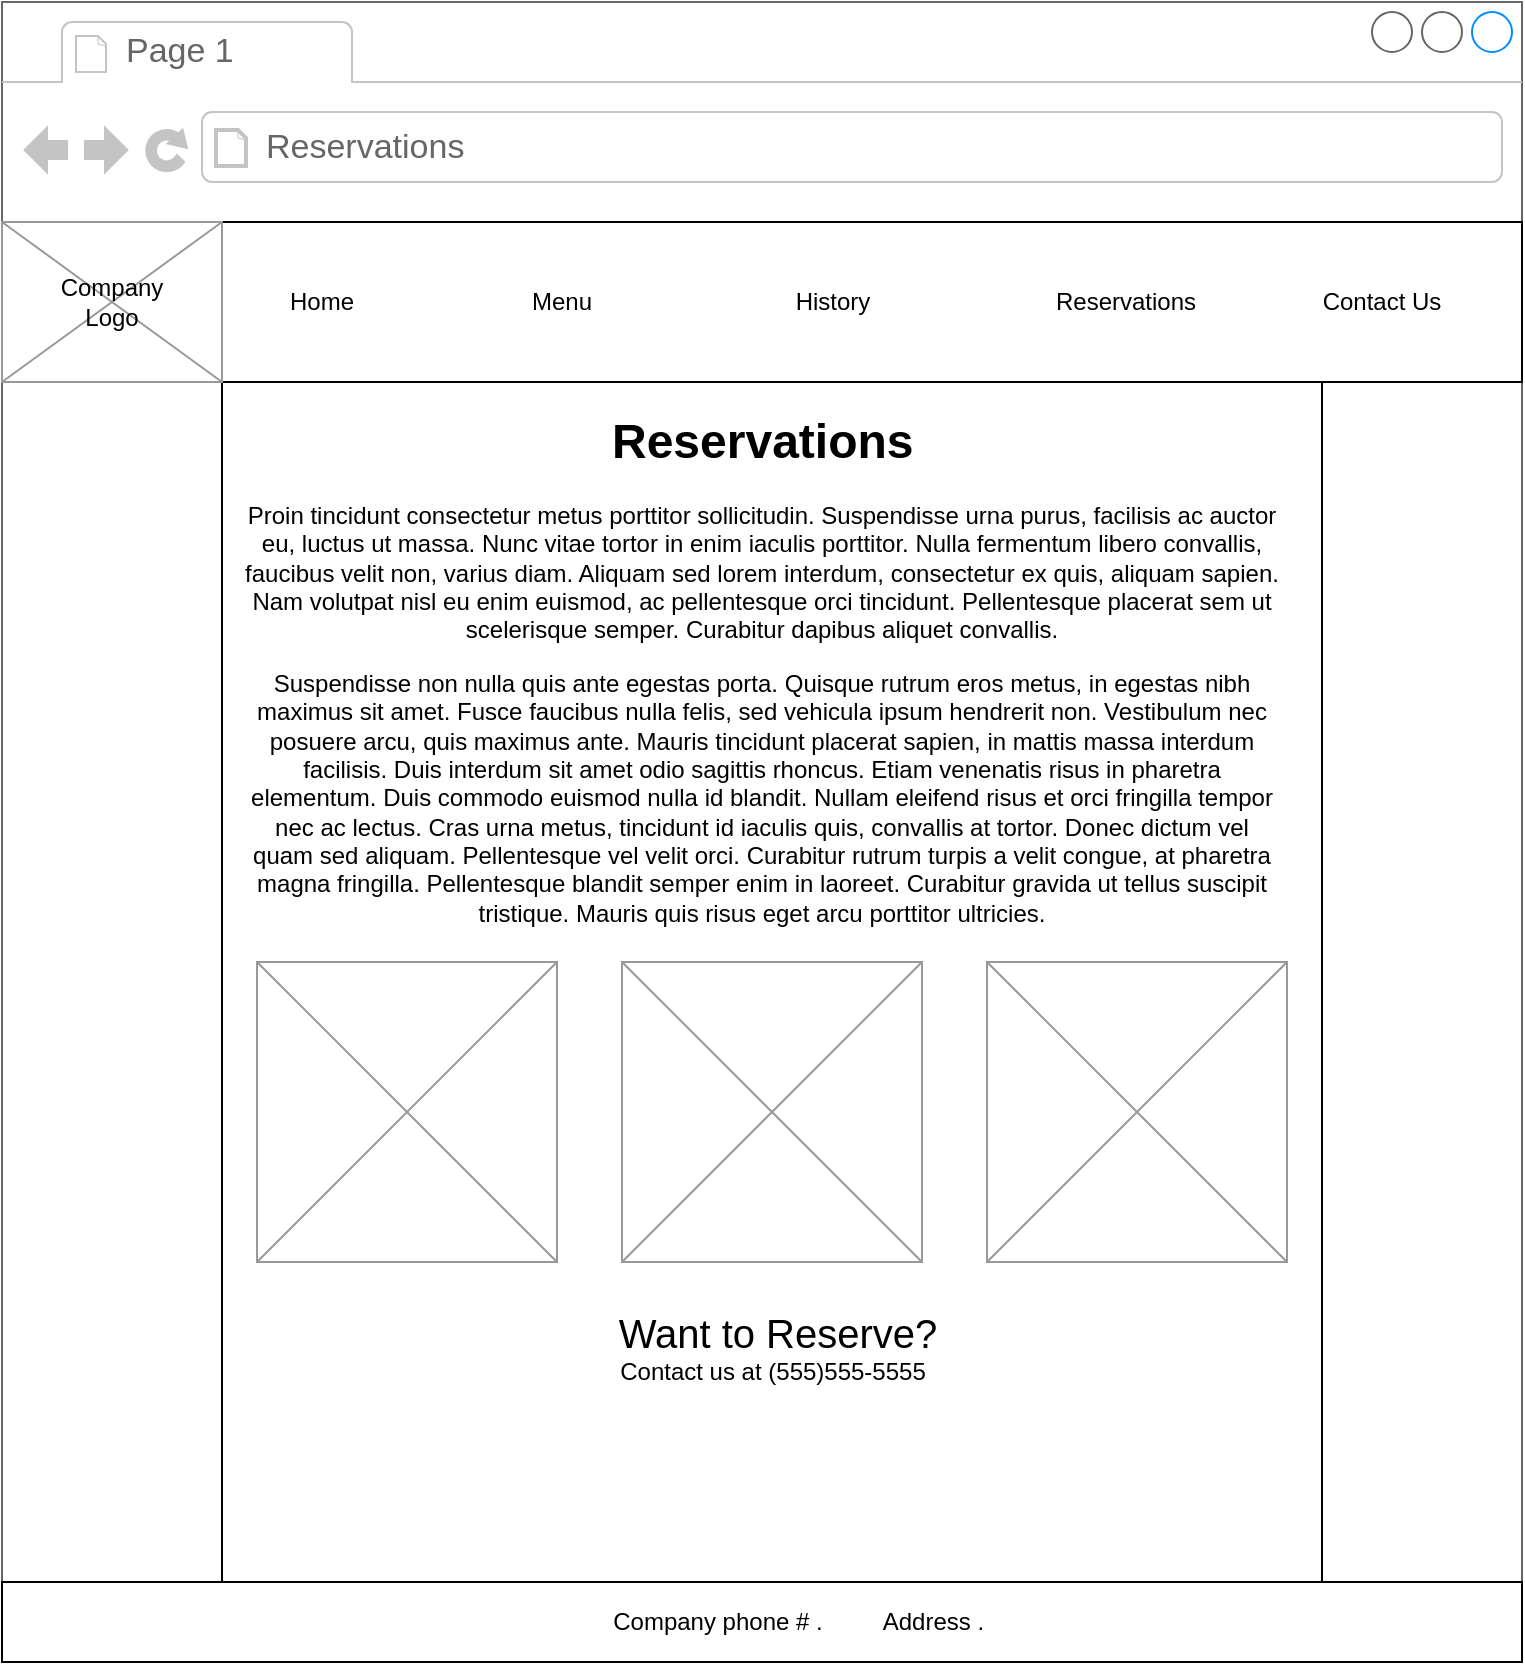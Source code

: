 <mxfile version="10.6.3" type="device"><diagram id="4Xnd7XUJ0PK8Rus7p_5w" name="Page-1"><mxGraphModel dx="1059" dy="674" grid="1" gridSize="10" guides="1" tooltips="1" connect="1" arrows="1" fold="1" page="1" pageScale="1" pageWidth="850" pageHeight="1100" math="0" shadow="0"><root><mxCell id="0"/><mxCell id="1" parent="0"/><mxCell id="Z5OUR-Z-KqaMQOXOhmBI-1" value="&lt;br&gt;&lt;br&gt;" style="strokeWidth=1;shadow=0;dashed=0;align=center;html=1;shape=mxgraph.mockup.containers.browserWindow;rSize=0;fillColor=#ffffff;strokeColor=#666666;strokeColor2=#008cff;strokeColor3=#c4c4c4;mainText=,;recursiveResize=0;" parent="1" vertex="1"><mxGeometry y="10" width="760" height="830" as="geometry"/></mxCell><mxCell id="Z5OUR-Z-KqaMQOXOhmBI-2" value="Page 1" style="strokeWidth=1;shadow=0;dashed=0;align=center;html=1;shape=mxgraph.mockup.containers.anchor;fontSize=17;fontColor=#666666;align=left;" parent="Z5OUR-Z-KqaMQOXOhmBI-1" vertex="1"><mxGeometry x="60" y="12" width="110" height="26" as="geometry"/></mxCell><mxCell id="Z5OUR-Z-KqaMQOXOhmBI-3" value="Reservations&amp;nbsp;" style="strokeWidth=1;shadow=0;dashed=0;align=center;html=1;shape=mxgraph.mockup.containers.anchor;rSize=0;fontSize=17;fontColor=#666666;align=left;" parent="Z5OUR-Z-KqaMQOXOhmBI-1" vertex="1"><mxGeometry x="130" y="60" width="250" height="26" as="geometry"/></mxCell><mxCell id="Z5OUR-Z-KqaMQOXOhmBI-6" value="" style="rounded=0;whiteSpace=wrap;html=1;" parent="Z5OUR-Z-KqaMQOXOhmBI-1" vertex="1"><mxGeometry y="110" width="760" height="80" as="geometry"/></mxCell><mxCell id="Z5OUR-Z-KqaMQOXOhmBI-20" value="" style="rounded=0;whiteSpace=wrap;html=1;" parent="Z5OUR-Z-KqaMQOXOhmBI-1" vertex="1"><mxGeometry y="790" width="760" height="40" as="geometry"/></mxCell><mxCell id="Z5OUR-Z-KqaMQOXOhmBI-22" value="Home" style="text;html=1;strokeColor=none;fillColor=none;align=center;verticalAlign=middle;whiteSpace=wrap;rounded=0;" parent="Z5OUR-Z-KqaMQOXOhmBI-1" vertex="1"><mxGeometry x="130" y="140" width="60" height="20" as="geometry"/></mxCell><mxCell id="Z5OUR-Z-KqaMQOXOhmBI-23" value="Menu" style="text;html=1;strokeColor=none;fillColor=none;align=center;verticalAlign=middle;whiteSpace=wrap;rounded=0;" parent="Z5OUR-Z-KqaMQOXOhmBI-1" vertex="1"><mxGeometry x="220" y="140" width="120" height="20" as="geometry"/></mxCell><mxCell id="Z5OUR-Z-KqaMQOXOhmBI-24" value="History" style="text;html=1;strokeColor=none;fillColor=none;align=center;verticalAlign=middle;whiteSpace=wrap;rounded=0;" parent="Z5OUR-Z-KqaMQOXOhmBI-1" vertex="1"><mxGeometry x="377.5" y="140" width="75" height="20" as="geometry"/></mxCell><mxCell id="Z5OUR-Z-KqaMQOXOhmBI-25" value="Reservations" style="text;html=1;strokeColor=none;fillColor=none;align=center;verticalAlign=middle;whiteSpace=wrap;rounded=0;" parent="Z5OUR-Z-KqaMQOXOhmBI-1" vertex="1"><mxGeometry x="511.5" y="140" width="100" height="20" as="geometry"/></mxCell><mxCell id="Z5OUR-Z-KqaMQOXOhmBI-26" value="Contact Us" style="text;html=1;strokeColor=none;fillColor=none;align=center;verticalAlign=middle;whiteSpace=wrap;rounded=0;" parent="Z5OUR-Z-KqaMQOXOhmBI-1" vertex="1"><mxGeometry x="650" y="140" width="80" height="20" as="geometry"/></mxCell><mxCell id="Z5OUR-Z-KqaMQOXOhmBI-27" value="Company phone # .&amp;nbsp; &amp;nbsp; &amp;nbsp; &amp;nbsp; &amp;nbsp;Address .&amp;nbsp; &amp;nbsp; &amp;nbsp; &amp;nbsp; &amp;nbsp;&amp;nbsp;" style="text;html=1;strokeColor=none;fillColor=none;align=center;verticalAlign=middle;whiteSpace=wrap;rounded=0;" parent="Z5OUR-Z-KqaMQOXOhmBI-1" vertex="1"><mxGeometry x="260" y="800" width="310" height="20" as="geometry"/></mxCell><mxCell id="vLAFyzmP9r4KrmJXYjlW-2" value="" style="rounded=0;whiteSpace=wrap;html=1;" vertex="1" parent="Z5OUR-Z-KqaMQOXOhmBI-1"><mxGeometry x="110" y="190" width="550" height="600" as="geometry"/></mxCell><mxCell id="vLAFyzmP9r4KrmJXYjlW-5" value="&lt;h1&gt;Reservations&amp;nbsp;&lt;/h1&gt;" style="text;html=1;strokeColor=none;fillColor=none;spacing=5;spacingTop=-20;whiteSpace=wrap;overflow=hidden;rounded=0;" vertex="1" parent="Z5OUR-Z-KqaMQOXOhmBI-1"><mxGeometry x="300" y="200" width="160" height="40" as="geometry"/></mxCell><mxCell id="vLAFyzmP9r4KrmJXYjlW-8" value="&lt;p&gt;&lt;br&gt;&lt;/p&gt;&lt;p&gt;Proin tincidunt consectetur metus porttitor sollicitudin. Suspendisse urna purus, facilisis ac auctor eu, luctus ut massa. Nunc vitae tortor in enim iaculis porttitor. Nulla fermentum libero convallis, faucibus velit non, varius diam. Aliquam sed lorem interdum, consectetur ex quis, aliquam sapien. Nam volutpat nisl eu enim euismod, ac pellentesque orci tincidunt. Pellentesque placerat sem ut scelerisque semper. Curabitur dapibus aliquet convallis.&lt;/p&gt;&lt;p&gt;Suspendisse non nulla quis ante egestas porta. Quisque rutrum eros metus, in egestas nibh maximus sit amet. Fusce faucibus nulla felis, sed vehicula ipsum hendrerit non. Vestibulum nec posuere arcu, quis maximus ante. Mauris tincidunt placerat sapien, in mattis massa interdum facilisis. Duis interdum sit amet odio sagittis rhoncus. Etiam venenatis risus in pharetra elementum. Duis commodo euismod nulla id blandit. Nullam eleifend risus et orci fringilla tempor nec ac lectus. Cras urna metus, tincidunt id iaculis quis, convallis at tortor. Donec dictum vel quam sed aliquam. Pellentesque vel velit orci. Curabitur rutrum turpis a velit congue, at pharetra magna fringilla. Pellentesque blandit semper enim in laoreet. Curabitur gravida ut tellus suscipit tristique. Mauris quis risus eget arcu porttitor ultricies.&lt;/p&gt;&lt;div&gt;&lt;br&gt;&lt;/div&gt;" style="text;html=1;strokeColor=none;fillColor=none;align=center;verticalAlign=middle;whiteSpace=wrap;rounded=0;" vertex="1" parent="Z5OUR-Z-KqaMQOXOhmBI-1"><mxGeometry x="120" y="240" width="520" height="220" as="geometry"/></mxCell><mxCell id="vLAFyzmP9r4KrmJXYjlW-9" value="" style="verticalLabelPosition=bottom;shadow=0;dashed=0;align=center;html=1;verticalAlign=top;strokeWidth=1;shape=mxgraph.mockup.graphics.simpleIcon;strokeColor=#999999;fillColor=#ffffff;" vertex="1" parent="Z5OUR-Z-KqaMQOXOhmBI-1"><mxGeometry x="127.5" y="480" width="150" height="150" as="geometry"/></mxCell><mxCell id="vLAFyzmP9r4KrmJXYjlW-11" value="" style="verticalLabelPosition=bottom;shadow=0;dashed=0;align=center;html=1;verticalAlign=top;strokeWidth=1;shape=mxgraph.mockup.graphics.simpleIcon;strokeColor=#999999;fillColor=#ffffff;" vertex="1" parent="Z5OUR-Z-KqaMQOXOhmBI-1"><mxGeometry x="310" y="480" width="150" height="150" as="geometry"/></mxCell><mxCell id="vLAFyzmP9r4KrmJXYjlW-12" value="" style="verticalLabelPosition=bottom;shadow=0;dashed=0;align=center;html=1;verticalAlign=top;strokeWidth=1;shape=mxgraph.mockup.graphics.simpleIcon;strokeColor=#999999;fillColor=#ffffff;" vertex="1" parent="Z5OUR-Z-KqaMQOXOhmBI-1"><mxGeometry x="492.5" y="480" width="150" height="150" as="geometry"/></mxCell><mxCell id="vLAFyzmP9r4KrmJXYjlW-13" value="Contact us at (555)555-5555" style="text;html=1;strokeColor=none;fillColor=none;align=center;verticalAlign=middle;whiteSpace=wrap;rounded=0;" vertex="1" parent="Z5OUR-Z-KqaMQOXOhmBI-1"><mxGeometry x="295.5" y="675" width="179" height="20" as="geometry"/></mxCell><mxCell id="vLAFyzmP9r4KrmJXYjlW-14" value="&lt;span style=&quot;font-size: 20px&quot;&gt;Want to Reserve?&lt;/span&gt;" style="text;html=1;strokeColor=none;fillColor=none;align=center;verticalAlign=middle;whiteSpace=wrap;rounded=0;" vertex="1" parent="Z5OUR-Z-KqaMQOXOhmBI-1"><mxGeometry x="277.5" y="655" width="220" height="20" as="geometry"/></mxCell><mxCell id="Z5OUR-Z-KqaMQOXOhmBI-21" value="" style="verticalLabelPosition=bottom;shadow=0;dashed=0;align=center;html=1;verticalAlign=top;strokeWidth=1;shape=mxgraph.mockup.graphics.simpleIcon;strokeColor=#999999;fillColor=#ffffff;" parent="1" vertex="1"><mxGeometry y="120" width="110" height="80" as="geometry"/></mxCell><mxCell id="Z5OUR-Z-KqaMQOXOhmBI-31" value="Company Logo" style="text;html=1;strokeColor=none;fillColor=none;align=center;verticalAlign=middle;whiteSpace=wrap;rounded=0;" parent="1" vertex="1"><mxGeometry x="35" y="150" width="40" height="20" as="geometry"/></mxCell></root></mxGraphModel></diagram></mxfile>